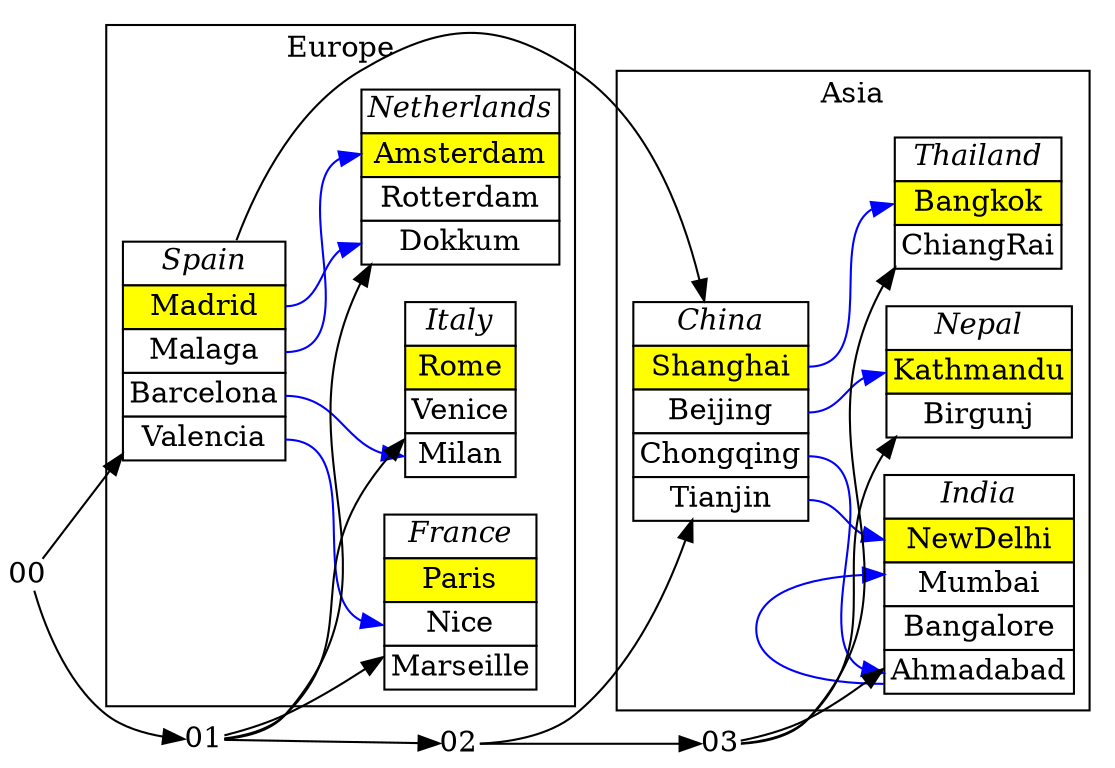digraph {
    node [shape=plain]
    rankdir=LR;

subgraph cluster_Asia { 
    label = "Asia";

    China [label=<<table border="0" cellborder="1" cellspacing="0">
      <tr><td><i>China</i></td></tr>
      <tr><td bgcolor="yellow" port="Shanghai">Shanghai</td></tr>
      <tr><td bgcolor="white" port="Beijing">Beijing</td></tr>
      <tr><td bgcolor="white" port="Chongqing">Chongqing</td></tr>
      <tr><td bgcolor="white" port="Tianjin">Tianjin</td></tr>
    </table>>];
    
      India [label=<<table border="0" cellborder="1" cellspacing="0">
      <tr><td><i>India</i></td></tr>
      <tr><td bgcolor="yellow" port="NewDelhi">NewDelhi</td></tr>
      <tr><td bgcolor="white" port="Mumbai">Mumbai</td></tr>
      <tr><td bgcolor="white" port="Bangalore">Bangalore</td></tr>
      <tr><td bgcolor="white" port="Ahmadabad">Ahmadabad</td></tr>
    </table>>];

    Thailand [label=<<table border="0" cellborder="1" cellspacing="0">
      <tr><td><i>Thailand</i></td></tr>  
      <tr><td bgcolor="yellow" port="Bangkok">Bangkok</td></tr>
      <tr><td bgcolor="white" port="ChiangRai">ChiangRai</td></tr>
    </table>>];
    
    Nepal [label=<<table border="0" cellborder="1" cellspacing="0">
      <tr><td><i>Nepal</i></td></tr>
      <tr><td bgcolor="yellow" port="Kathmandu">Kathmandu</td></tr>
      <tr><td bgcolor="white" port="Birgunj">Birgunj</td></tr>
    </table>>];
      
    China:Shanghai->Thailand:Bangkok[color="blue", tyle=solid ]
    China:Beijing->Nepal:Kathmandu[color="blue", style=solid ]
    China:Tianjin->India:NewDelhi[color="blue",style=solid ]
    China:Chongqing->India:Ahmadabad[color="blue", style=solid ]
    India:Ahmadabad->India:Mumbai[color="blue", style=solid ]
}


  
subgraph cluster_Europe {
        label = "Europe"; 

        Spain [label=<<table border="0" cellborder="1" cellspacing="0">
          <tr><td><i>Spain</i></td></tr>
          <tr><td bgcolor="yellow" port="Madrid">Madrid</td></tr>
          <tr><td bgcolor="white" port="Malaga">Malaga</td></tr>
          <tr><td bgcolor="white" port="Barcelona">Barcelona</td></tr>
          <tr><td bgcolor="white" port="Valencia">Valencia</td></tr>
        </table>>];
        
        Netherlands [label=<
        <table border="0" cellborder="1" cellspacing="0">
          <tr><td><i>Netherlands</i></td></tr>
          <tr><td bgcolor="yellow" port="Amsterdam">Amsterdam</td></tr>
          <tr><td bgcolor="white" port="Rotterdam">Rotterdam</td></tr>
          <tr><td bgcolor="white" port="Dokkum">Dokkum</td></tr>
        </table>>];
        
        Italy [label=<
        <table border="0" cellborder="1" cellspacing="0">
          <tr><td><i>Italy</i></td></tr>
          <tr><td bgcolor="yellow" port="Rome">Rome</td></tr>
          <tr><td bgcolor="white" port="Venice">Venice</td></tr>
          <tr><td bgcolor="white" port="Milan">Milan</td></tr>
        </table>>];
        
        France [label=<
        <table border="0" cellborder="1" cellspacing="0">
          <tr><td><i>France</i></td></tr>
          <tr><td bgcolor="yellow" port="Paris">Paris</td></tr>
          <tr><td bgcolor="white" port="Nice">Nice</td></tr>
          <tr><td bgcolor="white" port="Marseille">Marseille</td></tr>
        </table>>];

        Spain:Madrid->Netherlands:Dokkum[ color="blue",style=solid ]
        Spain:Barcelona->Italy:Milan[ color="blue",style=solid ]
        Spain:Malaga->Netherlands:Amsterdam[color="blue", style=solid ]
        Spain:Valencia->France:Nice[color="blue", style=solid ]
}

    {  
      00 //[style=invis];
      01 //[style=invis];
      02 //[style=invis];
      03 //[style=invis];
      00 -> 01 -> 02 -> 03 //[style=invis];

      00 -> Spain //[style=invis];
      01 -> Netherlands //[style=invis];
      01 -> Italy //[style=invis];
      01 -> France //[style=invis];
      02 -> China //[style=invis];
      03 -> Nepal //[style=invis];
      03 -> Thailand //[style=invis];
      03 -> India //[style=invis];
    
    Spain -> China //[ style=invis];
    }
}